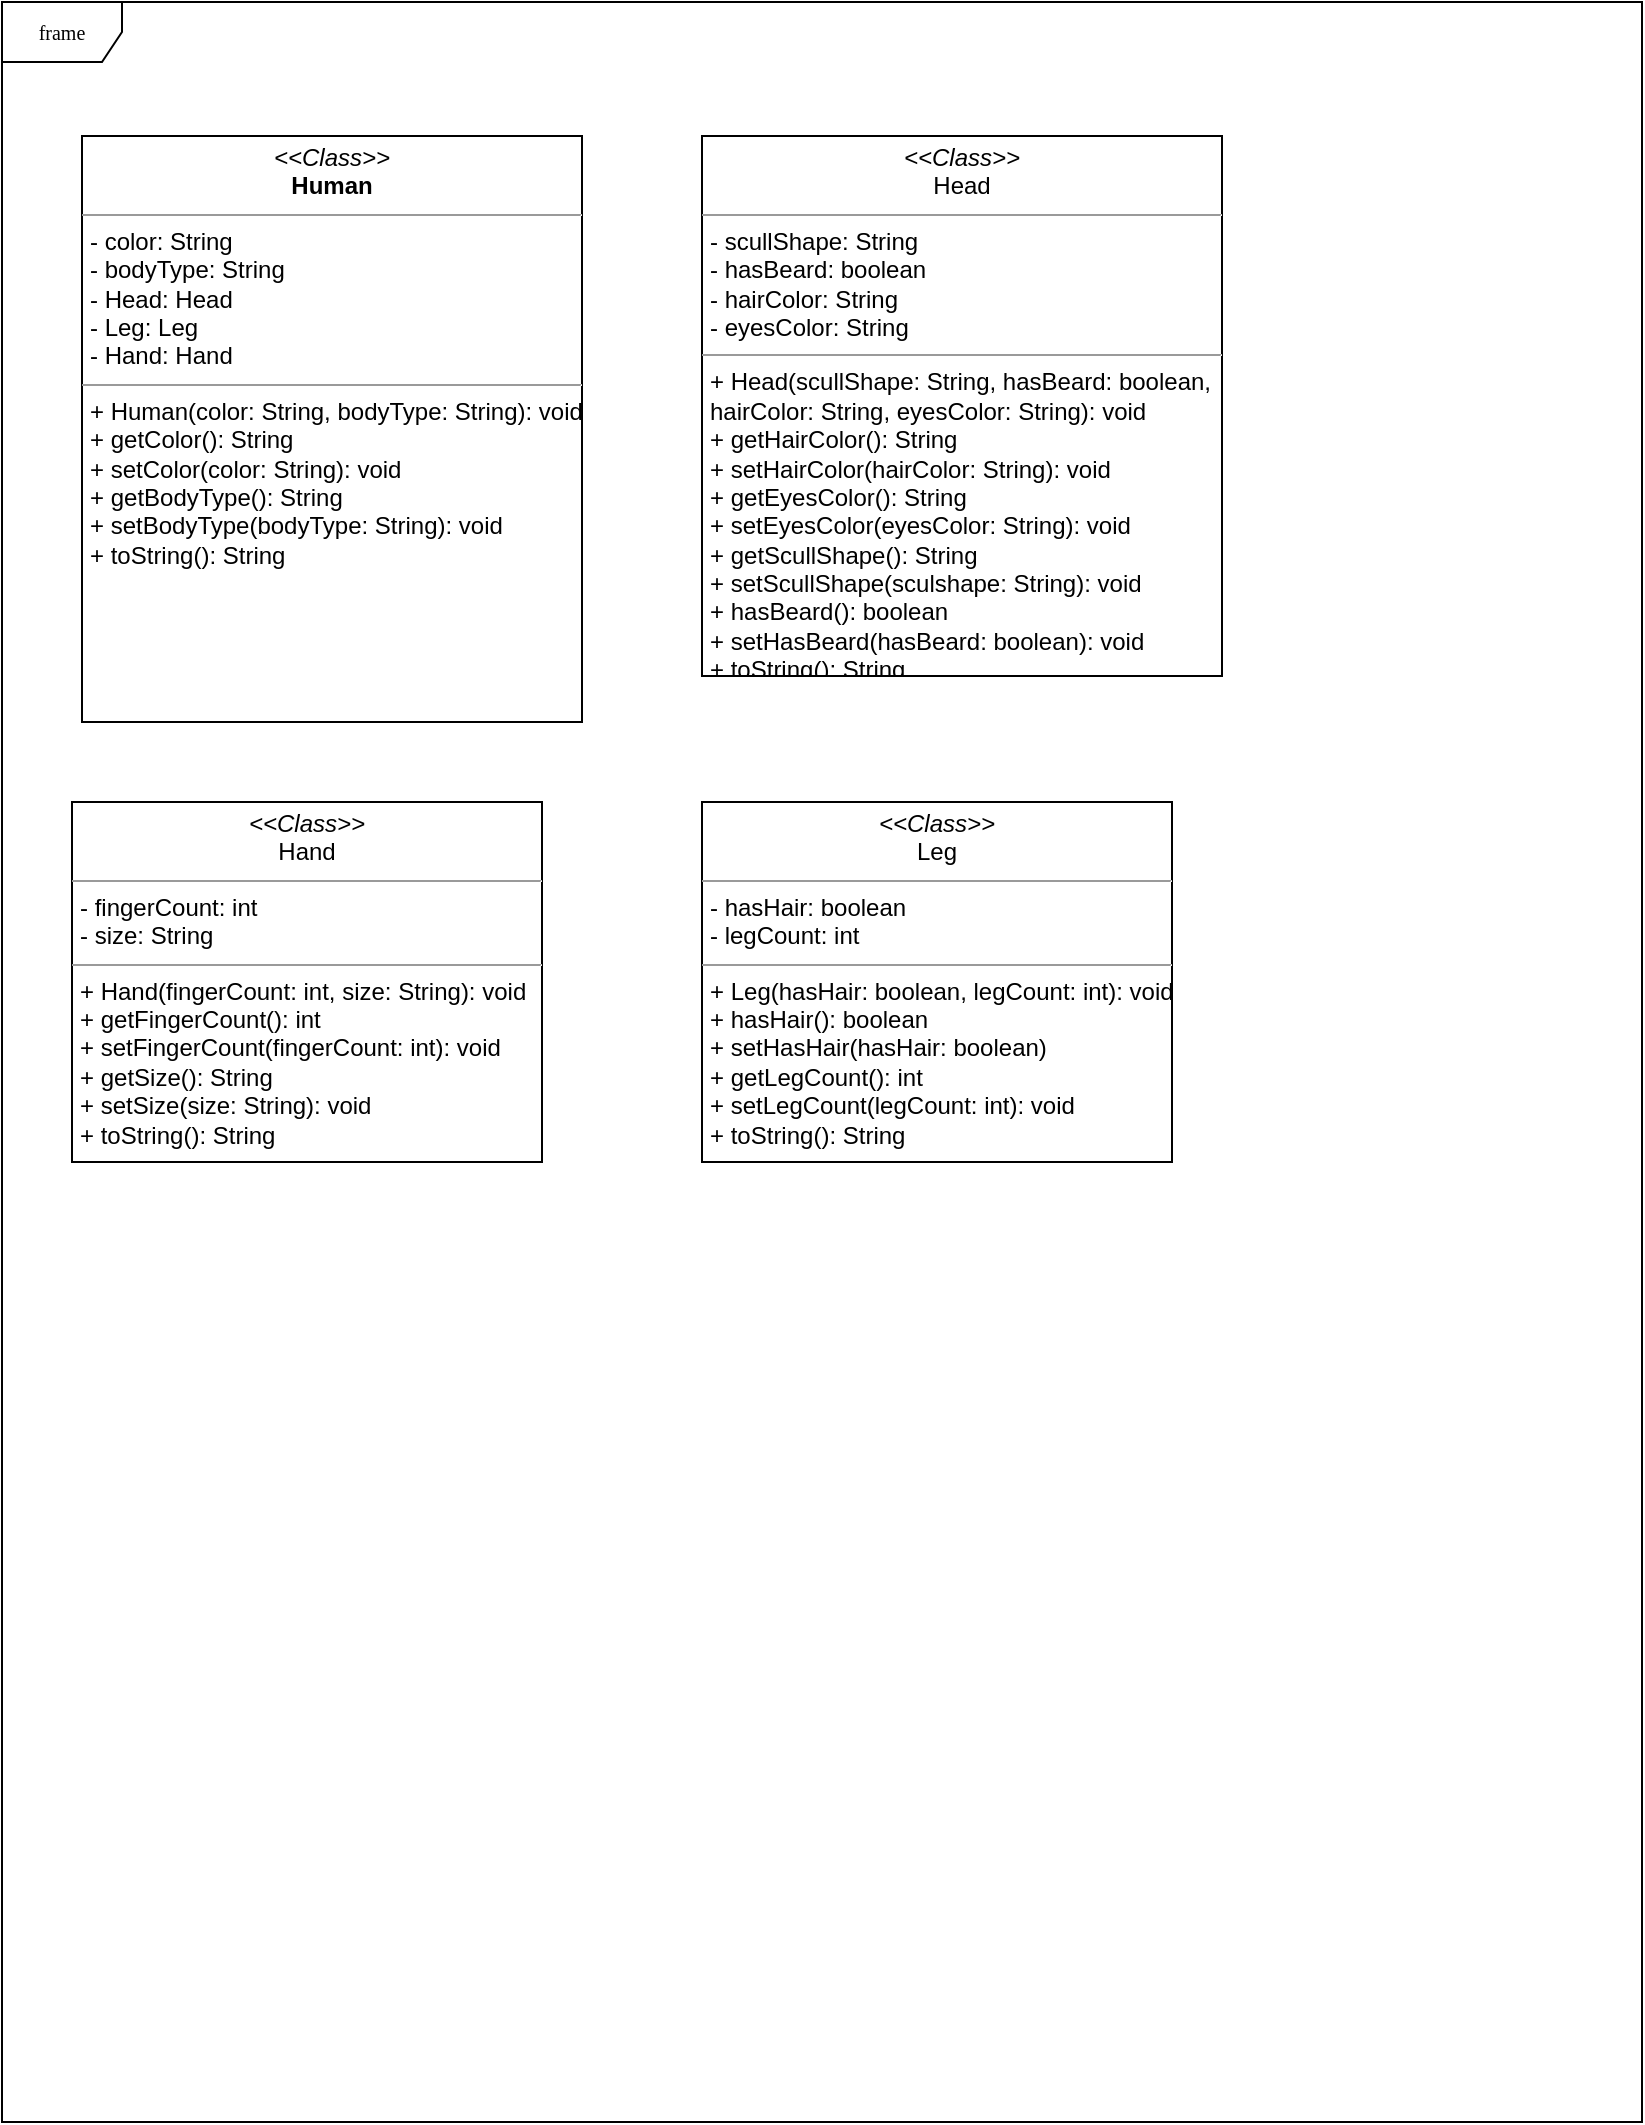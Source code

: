 <mxfile version="13.6.9" type="github">
  <diagram name="Page-1" id="c4acf3e9-155e-7222-9cf6-157b1a14988f">
    <mxGraphModel dx="1210" dy="548" grid="1" gridSize="10" guides="1" tooltips="1" connect="1" arrows="1" fold="1" page="1" pageScale="1" pageWidth="850" pageHeight="1100" background="#ffffff" math="0" shadow="0">
      <root>
        <mxCell id="0" />
        <mxCell id="1" parent="0" />
        <mxCell id="17acba5748e5396b-1" value="frame" style="shape=umlFrame;whiteSpace=wrap;html=1;rounded=0;shadow=0;comic=0;labelBackgroundColor=none;strokeWidth=1;fontFamily=Verdana;fontSize=10;align=center;" parent="1" vertex="1">
          <mxGeometry x="20" y="20" width="820" height="1060" as="geometry" />
        </mxCell>
        <mxCell id="5d2195bd80daf111-18" value="&lt;p style=&quot;margin: 0px ; margin-top: 4px ; text-align: center&quot;&gt;&lt;i&gt;&amp;lt;&amp;lt;Class&amp;gt;&amp;gt;&lt;/i&gt;&lt;br&gt;&lt;b&gt;Human&lt;/b&gt;&lt;/p&gt;&lt;hr size=&quot;1&quot;&gt;&lt;p style=&quot;margin: 0px ; margin-left: 4px&quot;&gt;- color: String&lt;br&gt;&lt;/p&gt;&lt;p style=&quot;margin: 0px ; margin-left: 4px&quot;&gt;- bodyType: String&lt;/p&gt;&lt;p style=&quot;margin: 0px ; margin-left: 4px&quot;&gt;- Head: Head&lt;/p&gt;&lt;p style=&quot;margin: 0px ; margin-left: 4px&quot;&gt;- Leg: Leg&lt;/p&gt;&lt;p style=&quot;margin: 0px ; margin-left: 4px&quot;&gt;- Hand: Hand&lt;/p&gt;&lt;hr size=&quot;1&quot;&gt;&lt;p style=&quot;margin: 0px ; margin-left: 4px&quot;&gt;+ Human(color: String, bodyType: String): void&lt;/p&gt;&lt;p style=&quot;margin: 0px ; margin-left: 4px&quot;&gt;+ getColor(): String&lt;/p&gt;&lt;p style=&quot;margin: 0px ; margin-left: 4px&quot;&gt;+ setColor(color: String): void&lt;/p&gt;&lt;p style=&quot;margin: 0px ; margin-left: 4px&quot;&gt;+ getBodyType(): String&lt;/p&gt;&lt;p style=&quot;margin: 0px ; margin-left: 4px&quot;&gt;+ setBodyType(bodyType: String): void&lt;/p&gt;&lt;p style=&quot;margin: 0px ; margin-left: 4px&quot;&gt;+ toString(): String&lt;/p&gt;" style="verticalAlign=top;align=left;overflow=fill;fontSize=12;fontFamily=Helvetica;html=1;rounded=0;shadow=0;comic=0;labelBackgroundColor=none;strokeWidth=1" parent="1" vertex="1">
          <mxGeometry x="60" y="87" width="250" height="293" as="geometry" />
        </mxCell>
        <mxCell id="ur3e9V2atNN5snVCyZn7-3" value="&lt;p style=&quot;margin: 0px ; margin-top: 4px ; text-align: center&quot;&gt;&lt;i&gt;&amp;lt;&amp;lt;Class&amp;gt;&amp;gt;&lt;/i&gt;&lt;br&gt;Head&lt;/p&gt;&lt;hr size=&quot;1&quot;&gt;&lt;p style=&quot;margin: 0px ; margin-left: 4px&quot;&gt;- scullShape: String&lt;br&gt;&lt;/p&gt;&lt;p style=&quot;margin: 0px ; margin-left: 4px&quot;&gt;- hasBeard: boolean&lt;/p&gt;&lt;p style=&quot;margin: 0px ; margin-left: 4px&quot;&gt;- hairColor: String&lt;/p&gt;&lt;p style=&quot;margin: 0px ; margin-left: 4px&quot;&gt;- eyesColor: String&lt;/p&gt;&lt;hr size=&quot;1&quot;&gt;&lt;p style=&quot;margin: 0px ; margin-left: 4px&quot;&gt;+ Head(&lt;span&gt;scullShape: String,&amp;nbsp;&lt;/span&gt;&lt;span&gt;hasBeard: boolean,&amp;nbsp;&lt;/span&gt;&lt;/p&gt;&lt;p style=&quot;margin: 0px ; margin-left: 4px&quot;&gt;&lt;span&gt;hairColor: String,&amp;nbsp;&lt;/span&gt;&lt;span&gt;eyesColor: String): void&lt;/span&gt;&lt;/p&gt;&lt;p style=&quot;margin: 0px ; margin-left: 4px&quot;&gt;+ getHairColor(): String&lt;/p&gt;&lt;p style=&quot;margin: 0px ; margin-left: 4px&quot;&gt;+ setHairColor(hairColor: String): void&lt;/p&gt;&lt;p style=&quot;margin: 0px 0px 0px 4px&quot;&gt;+ getEyesColor(): String&lt;/p&gt;&lt;p style=&quot;margin: 0px 0px 0px 4px&quot;&gt;+ setEyesColor(eyesColor: String): void&lt;/p&gt;&lt;p style=&quot;margin: 0px ; margin-left: 4px&quot;&gt;+ getScullShape(): String&lt;/p&gt;&lt;p style=&quot;margin: 0px ; margin-left: 4px&quot;&gt;+ setScullShape(sculshape: String): void&lt;/p&gt;&lt;p style=&quot;margin: 0px ; margin-left: 4px&quot;&gt;+ hasBeard(): boolean&lt;/p&gt;&lt;p style=&quot;margin: 0px ; margin-left: 4px&quot;&gt;+ setHasBeard(hasBeard: boolean): void&lt;/p&gt;&lt;p style=&quot;margin: 0px ; margin-left: 4px&quot;&gt;+ toString(): String&lt;/p&gt;" style="verticalAlign=top;align=left;overflow=fill;fontSize=12;fontFamily=Helvetica;html=1;rounded=0;shadow=0;comic=0;labelBackgroundColor=none;strokeWidth=1" parent="1" vertex="1">
          <mxGeometry x="370" y="87" width="260" height="270" as="geometry" />
        </mxCell>
        <mxCell id="ur3e9V2atNN5snVCyZn7-4" value="&lt;p style=&quot;margin: 0px ; margin-top: 4px ; text-align: center&quot;&gt;&lt;i&gt;&amp;lt;&amp;lt;Class&amp;gt;&amp;gt;&lt;/i&gt;&lt;br&gt;Hand&lt;/p&gt;&lt;hr size=&quot;1&quot;&gt;&lt;p style=&quot;margin: 0px ; margin-left: 4px&quot;&gt;- fingerCount: int&lt;br&gt;&lt;/p&gt;&lt;p style=&quot;margin: 0px ; margin-left: 4px&quot;&gt;- size: String&lt;/p&gt;&lt;hr size=&quot;1&quot;&gt;&lt;p style=&quot;margin: 0px ; margin-left: 4px&quot;&gt;+ Hand(fingerCount: int, size: String&lt;span&gt;): void&lt;/span&gt;&lt;/p&gt;&lt;p style=&quot;margin: 0px ; margin-left: 4px&quot;&gt;+ getFingerCount(): int&lt;/p&gt;&lt;p style=&quot;margin: 0px ; margin-left: 4px&quot;&gt;+ setFingerCount(fingerCount: int): void&lt;/p&gt;&lt;p style=&quot;margin: 0px ; margin-left: 4px&quot;&gt;+ getSize(): String&lt;/p&gt;&lt;p style=&quot;margin: 0px ; margin-left: 4px&quot;&gt;+ setSize(size: String): void&lt;/p&gt;&lt;p style=&quot;margin: 0px ; margin-left: 4px&quot;&gt;+ toString(): String&lt;/p&gt;" style="verticalAlign=top;align=left;overflow=fill;fontSize=12;fontFamily=Helvetica;html=1;rounded=0;shadow=0;comic=0;labelBackgroundColor=none;strokeWidth=1" parent="1" vertex="1">
          <mxGeometry x="55" y="420" width="235" height="180" as="geometry" />
        </mxCell>
        <mxCell id="ur3e9V2atNN5snVCyZn7-7" value="&lt;p style=&quot;margin: 0px ; margin-top: 4px ; text-align: center&quot;&gt;&lt;i&gt;&amp;lt;&amp;lt;Class&amp;gt;&amp;gt;&lt;/i&gt;&lt;br&gt;Leg&lt;/p&gt;&lt;hr size=&quot;1&quot;&gt;&lt;p style=&quot;margin: 0px ; margin-left: 4px&quot;&gt;- hasHair: boolean&lt;br&gt;&lt;/p&gt;&lt;p style=&quot;margin: 0px ; margin-left: 4px&quot;&gt;- legCount: int&lt;/p&gt;&lt;hr size=&quot;1&quot;&gt;&lt;p style=&quot;margin: 0px ; margin-left: 4px&quot;&gt;+ Leg(hasHair: boolean, legCount: int): void&lt;/p&gt;&lt;p style=&quot;margin: 0px ; margin-left: 4px&quot;&gt;+ hasHair(): boolean&lt;/p&gt;&lt;p style=&quot;margin: 0px ; margin-left: 4px&quot;&gt;+ setHasHair(hasHair: boolean)&lt;/p&gt;&lt;p style=&quot;margin: 0px ; margin-left: 4px&quot;&gt;+ getLegCount(): int&lt;/p&gt;&lt;p style=&quot;margin: 0px ; margin-left: 4px&quot;&gt;+ setLegCount(legCount: int): void&lt;/p&gt;&lt;p style=&quot;margin: 0px ; margin-left: 4px&quot;&gt;+ toString(): String&lt;/p&gt;" style="verticalAlign=top;align=left;overflow=fill;fontSize=12;fontFamily=Helvetica;html=1;rounded=0;shadow=0;comic=0;labelBackgroundColor=none;strokeWidth=1" parent="1" vertex="1">
          <mxGeometry x="370" y="420" width="235" height="180" as="geometry" />
        </mxCell>
      </root>
    </mxGraphModel>
  </diagram>
</mxfile>
